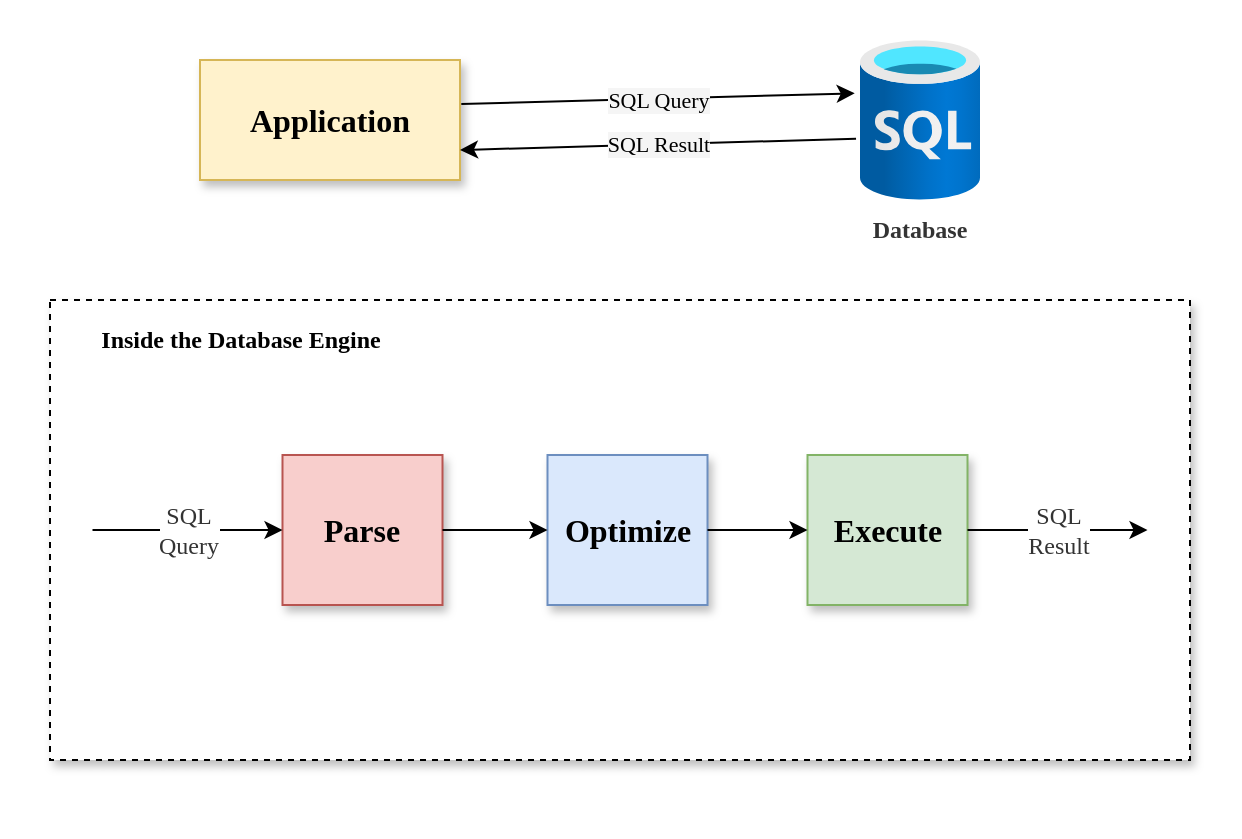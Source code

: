 <mxfile version="16.5.6" type="github">
  <diagram id="T61Gr9q1ouyN173J7yTx" name="Page-1">
    <mxGraphModel dx="782" dy="482" grid="1" gridSize="10" guides="1" tooltips="1" connect="1" arrows="1" fold="1" page="1" pageScale="1" pageWidth="850" pageHeight="1100" math="0" shadow="0">
      <root>
        <mxCell id="0" />
        <mxCell id="1" parent="0" />
        <mxCell id="e3Spp6es9pi1JCkKxHhB-1" value="" style="rounded=0;whiteSpace=wrap;html=1;fillColor=#FFFFFF;strokeColor=none;shadow=0;" vertex="1" parent="1">
          <mxGeometry x="110" y="170" width="620" height="400" as="geometry" />
        </mxCell>
        <mxCell id="32RbRDJqCRU-e4tndQuH-1" value="" style="aspect=fixed;html=1;points=[];align=center;image;fontSize=12;image=img/lib/azure2/databases/SQL_Database.svg;sketch=0;" parent="1" vertex="1">
          <mxGeometry x="540" y="190" width="60" height="80" as="geometry" />
        </mxCell>
        <mxCell id="32RbRDJqCRU-e4tndQuH-2" value="&lt;p&gt;&lt;font face=&quot;Raleway&quot; data-font-src=&quot;https://fonts.googleapis.com/css?family=Raleway&quot; size=&quot;1&quot;&gt;&lt;b style=&quot;font-size: 16px&quot;&gt;Application&lt;/b&gt;&lt;/font&gt;&lt;/p&gt;" style="rounded=0;whiteSpace=wrap;html=1;shadow=1;fillColor=#fff2cc;strokeColor=#d6b656;" parent="1" vertex="1">
          <mxGeometry x="210" y="200" width="130" height="60" as="geometry" />
        </mxCell>
        <mxCell id="32RbRDJqCRU-e4tndQuH-6" value="" style="endArrow=classic;html=1;fontFamily=Raleway;fontSource=https%3A%2F%2Ffonts.googleapis.com%2Fcss%3Ffamily%3DRaleway;fontSize=16;curved=1;exitX=1.005;exitY=0.367;exitDx=0;exitDy=0;entryX=-0.044;entryY=0.333;entryDx=0;entryDy=0;entryPerimeter=0;exitPerimeter=0;" parent="1" source="32RbRDJqCRU-e4tndQuH-2" target="32RbRDJqCRU-e4tndQuH-1" edge="1">
          <mxGeometry relative="1" as="geometry">
            <mxPoint x="380" y="200" as="sourcePoint" />
            <mxPoint x="540" y="220" as="targetPoint" />
          </mxGeometry>
        </mxCell>
        <mxCell id="32RbRDJqCRU-e4tndQuH-7" value="SQL Query" style="edgeLabel;resizable=0;align=center;verticalAlign=middle;shadow=1;fontFamily=Raleway;fontSource=https%3A%2F%2Ffonts.googleapis.com%2Fcss%3Ffamily%3DRaleway;fontSize=11;labelBackgroundColor=#F5F5F5;html=1;fontColor=default;" parent="32RbRDJqCRU-e4tndQuH-6" connectable="0" vertex="1">
          <mxGeometry relative="1" as="geometry" />
        </mxCell>
        <mxCell id="32RbRDJqCRU-e4tndQuH-8" value="" style="endArrow=none;html=1;fontFamily=Raleway;fontSource=https%3A%2F%2Ffonts.googleapis.com%2Fcss%3Ffamily%3DRaleway;fontSize=16;curved=1;exitX=1;exitY=0.75;exitDx=0;exitDy=0;startArrow=classic;startFill=1;endFill=0;entryX=-0.033;entryY=0.617;entryDx=0;entryDy=0;entryPerimeter=0;" parent="1" source="32RbRDJqCRU-e4tndQuH-2" target="32RbRDJqCRU-e4tndQuH-1" edge="1">
          <mxGeometry relative="1" as="geometry">
            <mxPoint x="350" y="210" as="sourcePoint" />
            <mxPoint x="540" y="227.273" as="targetPoint" />
          </mxGeometry>
        </mxCell>
        <mxCell id="32RbRDJqCRU-e4tndQuH-9" value="SQL Result" style="edgeLabel;resizable=0;html=1;align=center;verticalAlign=middle;shadow=1;fontFamily=Raleway;fontSource=https%3A%2F%2Ffonts.googleapis.com%2Fcss%3Ffamily%3DRaleway;fontSize=11;labelBackgroundColor=#F5F5F5;" parent="32RbRDJqCRU-e4tndQuH-8" connectable="0" vertex="1">
          <mxGeometry relative="1" as="geometry" />
        </mxCell>
        <mxCell id="32RbRDJqCRU-e4tndQuH-11" style="edgeStyle=orthogonalEdgeStyle;curved=1;orthogonalLoop=1;jettySize=auto;html=1;exitX=0.5;exitY=1;exitDx=0;exitDy=0;exitPerimeter=0;fontFamily=Raleway;fontSource=https%3A%2F%2Ffonts.googleapis.com%2Fcss%3Ffamily%3DRaleway;fontSize=11;startArrow=classic;startFill=1;endArrow=none;endFill=0;" parent="1" edge="1">
          <mxGeometry relative="1" as="geometry">
            <mxPoint x="425" y="580" as="sourcePoint" />
            <mxPoint x="425" y="580" as="targetPoint" />
          </mxGeometry>
        </mxCell>
        <mxCell id="32RbRDJqCRU-e4tndQuH-12" value="" style="verticalLabelPosition=bottom;verticalAlign=top;html=1;shape=mxgraph.basic.rect;fillColor2=none;strokeWidth=1;size=20;indent=5;shadow=1;fontFamily=Raleway;fontSource=https%3A%2F%2Ffonts.googleapis.com%2Fcss%3Ffamily%3DRaleway;fontSize=11;dashed=1;sketch=0;fillColor=default;" parent="1" vertex="1">
          <mxGeometry x="135" y="320" width="570" height="230" as="geometry" />
        </mxCell>
        <mxCell id="32RbRDJqCRU-e4tndQuH-13" value="&lt;p&gt;&lt;font face=&quot;Raleway&quot;&gt;&lt;span style=&quot;font-size: 16px&quot;&gt;&lt;b&gt;Parse&lt;/b&gt;&lt;/span&gt;&lt;/font&gt;&lt;/p&gt;" style="rounded=0;whiteSpace=wrap;html=1;shadow=1;fillColor=#f8cecc;strokeColor=#b85450;" parent="1" vertex="1">
          <mxGeometry x="251.25" y="397.5" width="80" height="75" as="geometry" />
        </mxCell>
        <mxCell id="32RbRDJqCRU-e4tndQuH-14" value="&lt;p&gt;&lt;font face=&quot;Raleway&quot;&gt;&lt;span style=&quot;font-size: 16px&quot;&gt;&lt;b&gt;Optimize&lt;/b&gt;&lt;/span&gt;&lt;/font&gt;&lt;/p&gt;" style="rounded=0;whiteSpace=wrap;html=1;shadow=1;fillColor=#dae8fc;strokeColor=#6c8ebf;" parent="1" vertex="1">
          <mxGeometry x="383.75" y="397.5" width="80" height="75" as="geometry" />
        </mxCell>
        <mxCell id="32RbRDJqCRU-e4tndQuH-15" value="&lt;p&gt;&lt;font face=&quot;Raleway&quot;&gt;&lt;span style=&quot;font-size: 16px&quot;&gt;&lt;b&gt;Execute&lt;/b&gt;&lt;/span&gt;&lt;/font&gt;&lt;/p&gt;" style="rounded=0;whiteSpace=wrap;html=1;shadow=1;fillColor=#d5e8d4;strokeColor=#82b366;" parent="1" vertex="1">
          <mxGeometry x="513.75" y="397.5" width="80" height="75" as="geometry" />
        </mxCell>
        <mxCell id="32RbRDJqCRU-e4tndQuH-16" value="Inside the Database Engine" style="text;strokeColor=none;fillColor=none;html=1;fontSize=12;fontStyle=1;verticalAlign=middle;align=center;shadow=1;dashed=1;fontFamily=Raleway;fontSource=https%3A%2F%2Ffonts.googleapis.com%2Fcss%3Ffamily%3DRaleway;" parent="1" vertex="1">
          <mxGeometry x="140" y="320" width="180" height="40" as="geometry" />
        </mxCell>
        <mxCell id="32RbRDJqCRU-e4tndQuH-21" value="" style="endArrow=classic;html=1;fontFamily=Raleway;fontSource=https%3A%2F%2Ffonts.googleapis.com%2Fcss%3Ffamily%3DRaleway;fontSize=12;fontColor=default;curved=1;exitX=1;exitY=0.5;exitDx=0;exitDy=0;entryX=0;entryY=0.5;entryDx=0;entryDy=0;" parent="1" source="32RbRDJqCRU-e4tndQuH-13" target="32RbRDJqCRU-e4tndQuH-14" edge="1">
          <mxGeometry width="50" height="50" relative="1" as="geometry">
            <mxPoint x="371.25" y="330" as="sourcePoint" />
            <mxPoint x="421.25" y="280" as="targetPoint" />
          </mxGeometry>
        </mxCell>
        <mxCell id="32RbRDJqCRU-e4tndQuH-22" value="" style="endArrow=classic;html=1;fontFamily=Raleway;fontSource=https%3A%2F%2Ffonts.googleapis.com%2Fcss%3Ffamily%3DRaleway;fontSize=12;fontColor=default;curved=1;exitX=1;exitY=0.5;exitDx=0;exitDy=0;entryX=0;entryY=0.5;entryDx=0;entryDy=0;" parent="1" source="32RbRDJqCRU-e4tndQuH-14" target="32RbRDJqCRU-e4tndQuH-15" edge="1">
          <mxGeometry width="50" height="50" relative="1" as="geometry">
            <mxPoint x="341.25" y="445" as="sourcePoint" />
            <mxPoint x="401.25" y="445" as="targetPoint" />
          </mxGeometry>
        </mxCell>
        <mxCell id="32RbRDJqCRU-e4tndQuH-23" value="Database" style="text;html=1;strokeColor=none;fillColor=none;align=center;verticalAlign=middle;whiteSpace=wrap;rounded=0;shadow=1;dashed=1;labelBackgroundColor=none;labelBorderColor=none;sketch=0;fontFamily=Raleway;fontSource=https%3A%2F%2Ffonts.googleapis.com%2Fcss%3Ffamily%3DRaleway;fontSize=12;fontColor=#333333;glass=0;fontStyle=1;" parent="1" vertex="1">
          <mxGeometry x="540" y="270" width="60" height="30" as="geometry" />
        </mxCell>
        <mxCell id="32RbRDJqCRU-e4tndQuH-24" value="" style="endArrow=classic;html=1;fontFamily=Raleway;fontSource=https%3A%2F%2Ffonts.googleapis.com%2Fcss%3Ffamily%3DRaleway;fontSize=12;fontColor=#333333;curved=1;labelPosition=center;verticalLabelPosition=middle;align=center;verticalAlign=middle;labelBackgroundColor=default;entryX=0;entryY=0.5;entryDx=0;entryDy=0;" parent="1" target="32RbRDJqCRU-e4tndQuH-13" edge="1">
          <mxGeometry relative="1" as="geometry">
            <mxPoint x="156.25" y="435" as="sourcePoint" />
            <mxPoint x="406.25" y="360" as="targetPoint" />
          </mxGeometry>
        </mxCell>
        <mxCell id="32RbRDJqCRU-e4tndQuH-25" value="SQL&lt;br&gt;Query" style="edgeLabel;resizable=0;html=1;align=center;verticalAlign=middle;rounded=0;shadow=1;glass=0;dashed=1;labelBackgroundColor=default;labelBorderColor=none;sketch=0;fontFamily=Raleway;fontSource=https%3A%2F%2Ffonts.googleapis.com%2Fcss%3Ffamily%3DRaleway;fontSize=12;fontColor=#333333;fillColor=default;" parent="32RbRDJqCRU-e4tndQuH-24" connectable="0" vertex="1">
          <mxGeometry relative="1" as="geometry" />
        </mxCell>
        <mxCell id="32RbRDJqCRU-e4tndQuH-26" value="" style="endArrow=classic;html=1;fontFamily=Raleway;fontSource=https%3A%2F%2Ffonts.googleapis.com%2Fcss%3Ffamily%3DRaleway;fontSize=12;fontColor=#333333;curved=1;labelPosition=center;verticalLabelPosition=middle;align=center;verticalAlign=middle;labelBackgroundColor=default;exitX=1;exitY=0.5;exitDx=0;exitDy=0;" parent="1" source="32RbRDJqCRU-e4tndQuH-15" edge="1">
          <mxGeometry relative="1" as="geometry">
            <mxPoint x="626.25" y="490" as="sourcePoint" />
            <mxPoint x="683.75" y="435" as="targetPoint" />
          </mxGeometry>
        </mxCell>
        <mxCell id="32RbRDJqCRU-e4tndQuH-27" value="SQL&lt;br&gt;Result" style="edgeLabel;resizable=0;html=1;align=center;verticalAlign=middle;rounded=0;shadow=1;glass=0;dashed=1;labelBackgroundColor=default;labelBorderColor=none;sketch=0;fontFamily=Raleway;fontSource=https%3A%2F%2Ffonts.googleapis.com%2Fcss%3Ffamily%3DRaleway;fontSize=12;fontColor=#333333;fillColor=default;" parent="32RbRDJqCRU-e4tndQuH-26" connectable="0" vertex="1">
          <mxGeometry relative="1" as="geometry" />
        </mxCell>
      </root>
    </mxGraphModel>
  </diagram>
</mxfile>
